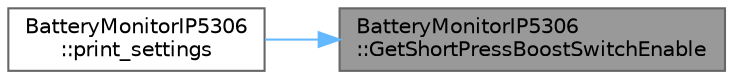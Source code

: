 digraph "BatteryMonitorIP5306::GetShortPressBoostSwitchEnable"
{
 // LATEX_PDF_SIZE
  bgcolor="transparent";
  edge [fontname=Helvetica,fontsize=10,labelfontname=Helvetica,labelfontsize=10];
  node [fontname=Helvetica,fontsize=10,shape=box,height=0.2,width=0.4];
  rankdir="RL";
  Node1 [id="Node000001",label="BatteryMonitorIP5306\l::GetShortPressBoostSwitchEnable",height=0.2,width=0.4,color="gray40", fillcolor="grey60", style="filled", fontcolor="black",tooltip=" "];
  Node1 -> Node2 [id="edge1_Node000001_Node000002",dir="back",color="steelblue1",style="solid",tooltip=" "];
  Node2 [id="Node000002",label="BatteryMonitorIP5306\l::print_settings",height=0.2,width=0.4,color="grey40", fillcolor="white", style="filled",URL="$class_battery_monitor_i_p5306.html#a3a5d92d19046bffb068d349dd59b7927",tooltip=" "];
}
